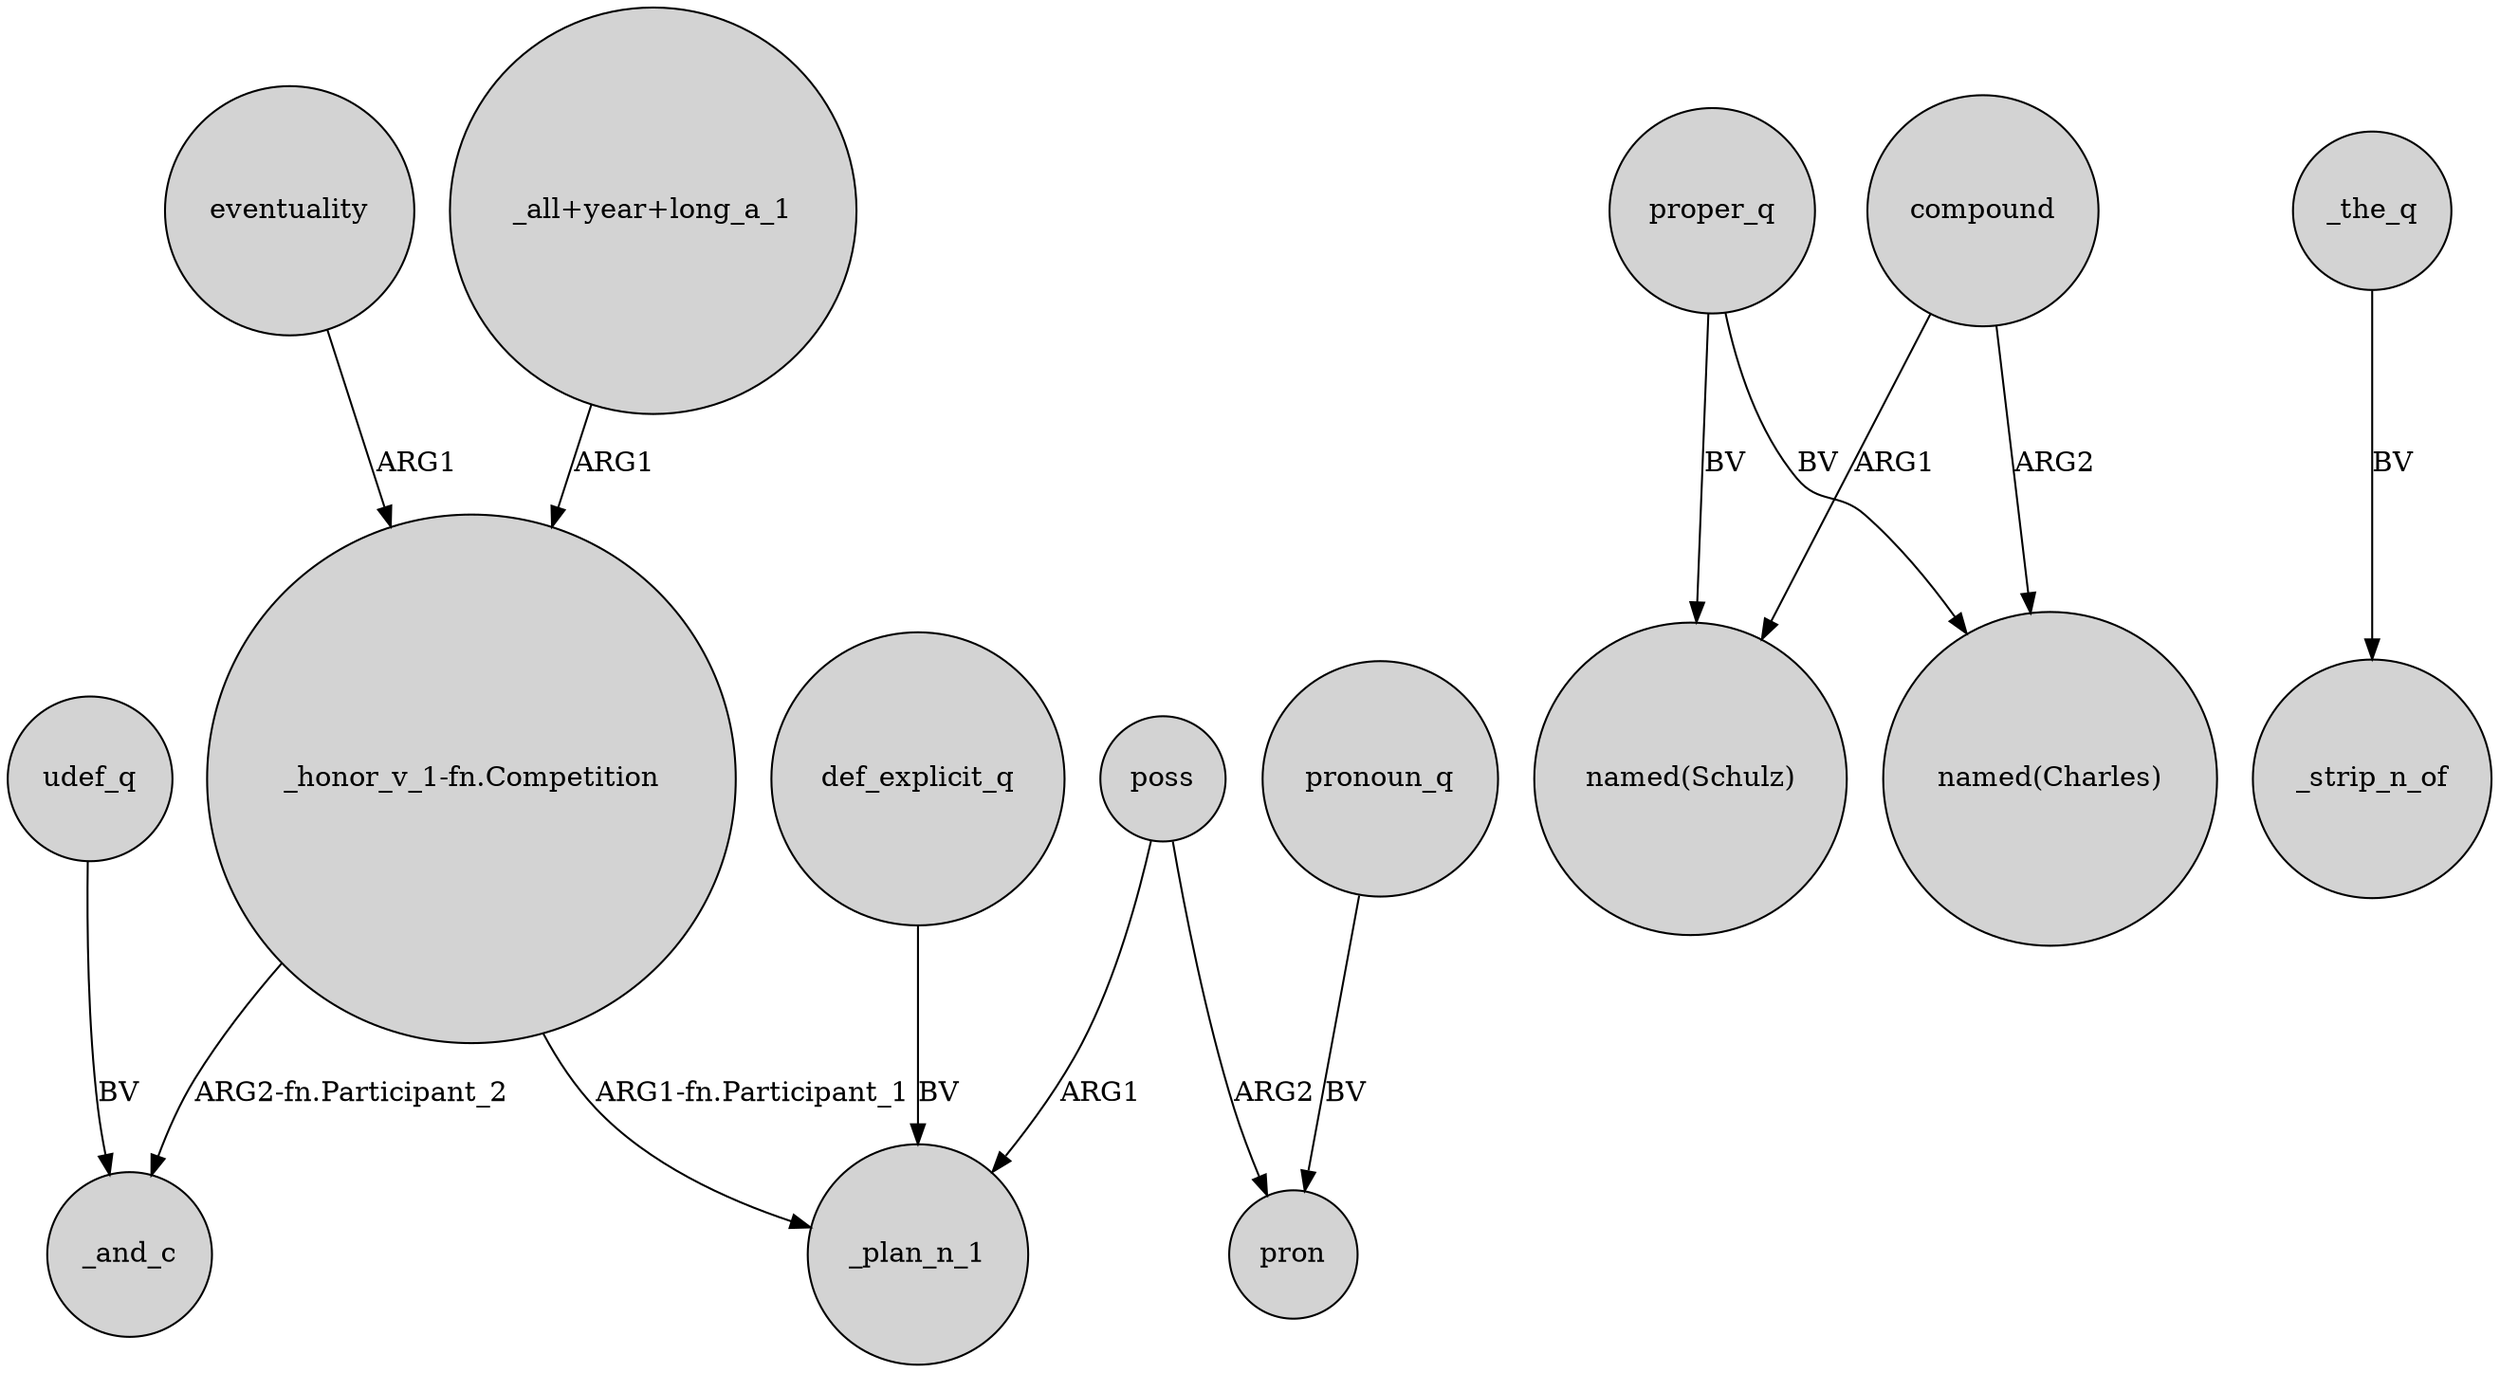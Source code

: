 digraph {
	node [shape=circle style=filled]
	poss -> _plan_n_1 [label=ARG1]
	eventuality -> "_honor_v_1-fn.Competition" [label=ARG1]
	proper_q -> "named(Schulz)" [label=BV]
	udef_q -> _and_c [label=BV]
	"_honor_v_1-fn.Competition" -> _and_c [label="ARG2-fn.Participant_2"]
	_the_q -> _strip_n_of [label=BV]
	"_honor_v_1-fn.Competition" -> _plan_n_1 [label="ARG1-fn.Participant_1"]
	"_all+year+long_a_1" -> "_honor_v_1-fn.Competition" [label=ARG1]
	compound -> "named(Schulz)" [label=ARG1]
	def_explicit_q -> _plan_n_1 [label=BV]
	pronoun_q -> pron [label=BV]
	poss -> pron [label=ARG2]
	proper_q -> "named(Charles)" [label=BV]
	compound -> "named(Charles)" [label=ARG2]
}
